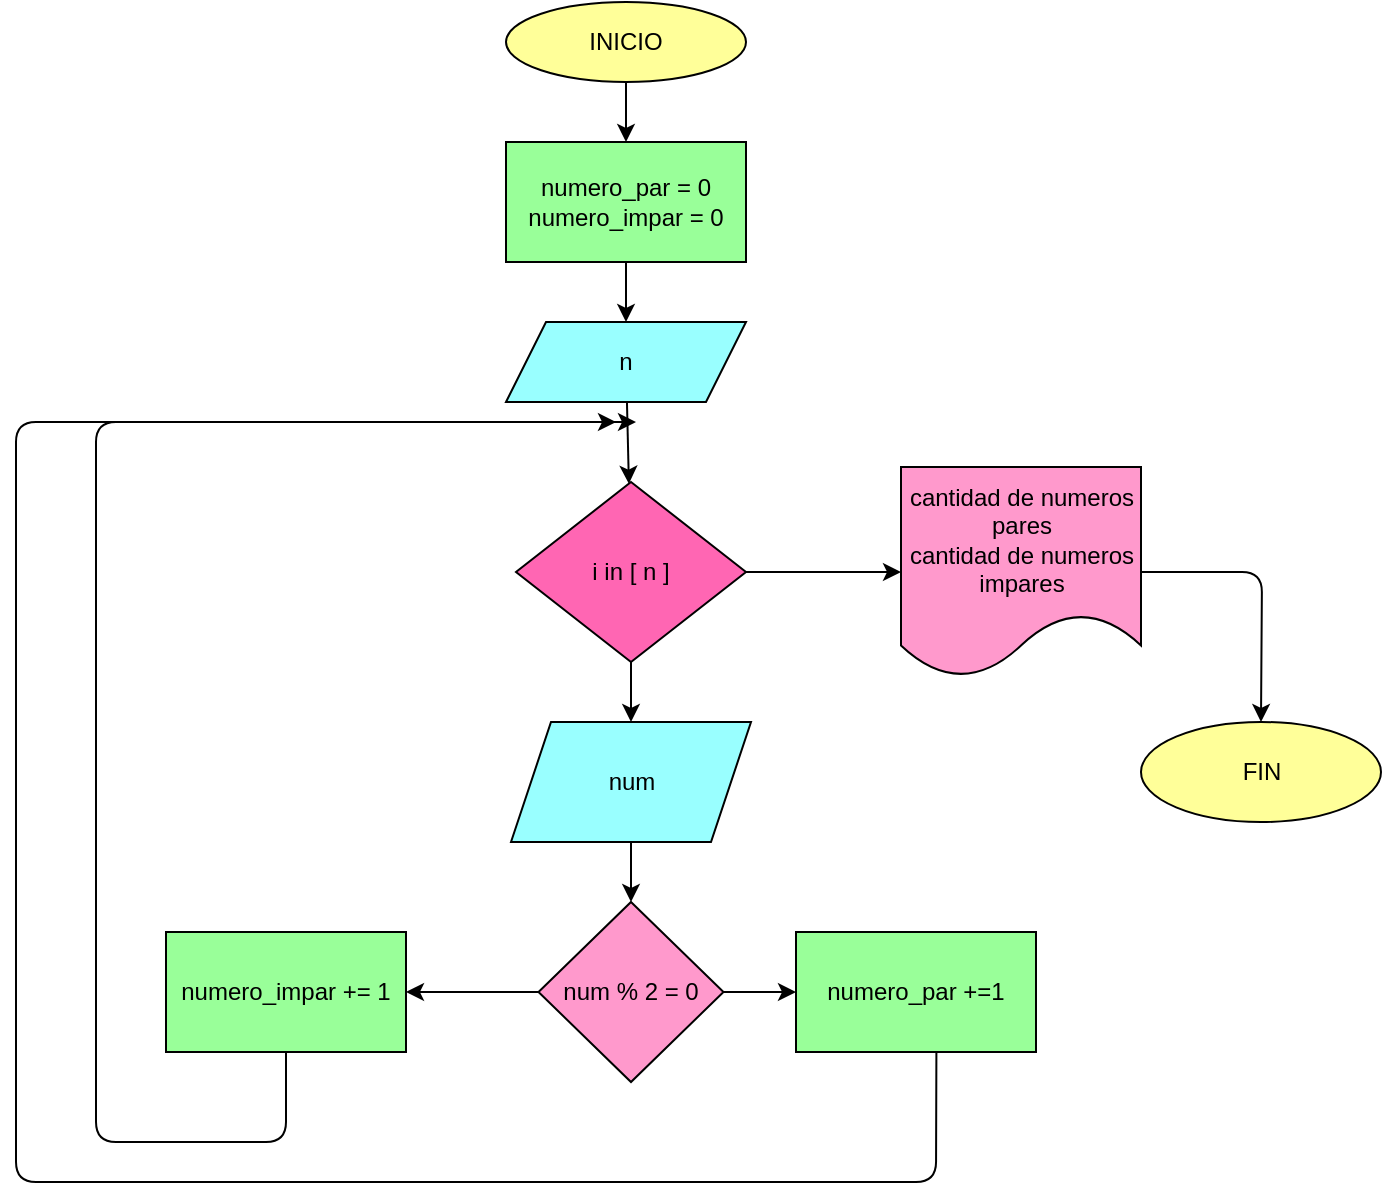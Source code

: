 <mxfile>
    <diagram id="GIBvfukBVgvA6751gump" name="Página-1">
        <mxGraphModel dx="1058" dy="609" grid="1" gridSize="10" guides="1" tooltips="1" connect="1" arrows="1" fold="1" page="1" pageScale="1" pageWidth="850" pageHeight="1100" math="0" shadow="0">
            <root>
                <mxCell id="0"/>
                <mxCell id="1" parent="0"/>
                <mxCell id="5" value="" style="edgeStyle=none;html=1;" edge="1" parent="1" source="2" target="4">
                    <mxGeometry relative="1" as="geometry"/>
                </mxCell>
                <mxCell id="2" value="INICIO" style="ellipse;whiteSpace=wrap;html=1;fillColor=#FFFF99;" vertex="1" parent="1">
                    <mxGeometry x="365" y="10" width="120" height="40" as="geometry"/>
                </mxCell>
                <mxCell id="7" value="" style="edgeStyle=none;html=1;" edge="1" parent="1" source="4" target="6">
                    <mxGeometry relative="1" as="geometry"/>
                </mxCell>
                <mxCell id="4" value="numero_par = 0&lt;br&gt;numero_impar = 0" style="whiteSpace=wrap;html=1;fillColor=#99FF99;" vertex="1" parent="1">
                    <mxGeometry x="365" y="80" width="120" height="60" as="geometry"/>
                </mxCell>
                <mxCell id="9" value="" style="edgeStyle=none;html=1;" edge="1" parent="1" source="6" target="8">
                    <mxGeometry relative="1" as="geometry"/>
                </mxCell>
                <mxCell id="6" value="n" style="shape=parallelogram;perimeter=parallelogramPerimeter;whiteSpace=wrap;html=1;fixedSize=1;fillColor=#99FFFF;" vertex="1" parent="1">
                    <mxGeometry x="365" y="170" width="120" height="40" as="geometry"/>
                </mxCell>
                <mxCell id="15" value="" style="edgeStyle=none;html=1;" edge="1" parent="1" source="8" target="14">
                    <mxGeometry relative="1" as="geometry"/>
                </mxCell>
                <mxCell id="27" value="" style="edgeStyle=none;html=1;" edge="1" parent="1" source="8" target="26">
                    <mxGeometry relative="1" as="geometry"/>
                </mxCell>
                <mxCell id="8" value="i in [ n ]" style="rhombus;whiteSpace=wrap;html=1;fillColor=#FF66B3;" vertex="1" parent="1">
                    <mxGeometry x="370" y="250" width="115" height="90" as="geometry"/>
                </mxCell>
                <mxCell id="19" value="" style="edgeStyle=none;html=1;" edge="1" parent="1" source="14" target="18">
                    <mxGeometry relative="1" as="geometry"/>
                </mxCell>
                <mxCell id="14" value="num" style="shape=parallelogram;perimeter=parallelogramPerimeter;whiteSpace=wrap;html=1;fixedSize=1;fillColor=#99FFFF;" vertex="1" parent="1">
                    <mxGeometry x="367.5" y="370" width="120" height="60" as="geometry"/>
                </mxCell>
                <mxCell id="21" value="" style="edgeStyle=none;html=1;" edge="1" parent="1" source="18" target="20">
                    <mxGeometry relative="1" as="geometry"/>
                </mxCell>
                <mxCell id="23" value="" style="edgeStyle=none;html=1;" edge="1" parent="1" source="18" target="22">
                    <mxGeometry relative="1" as="geometry"/>
                </mxCell>
                <mxCell id="18" value="num % 2 = 0" style="rhombus;whiteSpace=wrap;html=1;fillColor=#FF99CC;" vertex="1" parent="1">
                    <mxGeometry x="381.25" y="460" width="92.5" height="90" as="geometry"/>
                </mxCell>
                <mxCell id="20" value="numero_par +=1" style="whiteSpace=wrap;html=1;fillColor=#99FF99;" vertex="1" parent="1">
                    <mxGeometry x="510" y="475" width="120" height="60" as="geometry"/>
                </mxCell>
                <mxCell id="22" value="numero_impar += 1" style="whiteSpace=wrap;html=1;fillColor=#99FF99;" vertex="1" parent="1">
                    <mxGeometry x="195" y="475" width="120" height="60" as="geometry"/>
                </mxCell>
                <mxCell id="24" value="" style="endArrow=classic;html=1;exitX=0.585;exitY=0.994;exitDx=0;exitDy=0;exitPerimeter=0;" edge="1" parent="1" source="20">
                    <mxGeometry width="50" height="50" relative="1" as="geometry">
                        <mxPoint x="460" y="680" as="sourcePoint"/>
                        <mxPoint x="430" y="220" as="targetPoint"/>
                        <Array as="points">
                            <mxPoint x="580" y="600"/>
                            <mxPoint x="120" y="600"/>
                            <mxPoint x="120" y="220"/>
                        </Array>
                    </mxGeometry>
                </mxCell>
                <mxCell id="25" value="" style="endArrow=classic;html=1;exitX=0.5;exitY=1;exitDx=0;exitDy=0;" edge="1" parent="1" source="22">
                    <mxGeometry width="50" height="50" relative="1" as="geometry">
                        <mxPoint x="320" y="740" as="sourcePoint"/>
                        <mxPoint x="420" y="220" as="targetPoint"/>
                        <Array as="points">
                            <mxPoint x="255" y="580"/>
                            <mxPoint x="160" y="580"/>
                            <mxPoint x="160" y="220"/>
                        </Array>
                    </mxGeometry>
                </mxCell>
                <mxCell id="26" value="cantidad de numeros pares&lt;br&gt;cantidad de numeros impares" style="shape=document;whiteSpace=wrap;html=1;boundedLbl=1;fillColor=#FF99CC;" vertex="1" parent="1">
                    <mxGeometry x="562.5" y="242.5" width="120" height="105" as="geometry"/>
                </mxCell>
                <mxCell id="28" value="FIN" style="ellipse;whiteSpace=wrap;html=1;fillColor=#FFFF99;" vertex="1" parent="1">
                    <mxGeometry x="682.5" y="370" width="120" height="50" as="geometry"/>
                </mxCell>
                <mxCell id="29" value="" style="endArrow=classic;html=1;exitX=1;exitY=0.5;exitDx=0;exitDy=0;entryX=0.5;entryY=0;entryDx=0;entryDy=0;" edge="1" parent="1" source="26" target="28">
                    <mxGeometry width="50" height="50" relative="1" as="geometry">
                        <mxPoint x="710" y="290" as="sourcePoint"/>
                        <mxPoint x="760" y="240" as="targetPoint"/>
                        <Array as="points">
                            <mxPoint x="743" y="295"/>
                        </Array>
                    </mxGeometry>
                </mxCell>
            </root>
        </mxGraphModel>
    </diagram>
</mxfile>